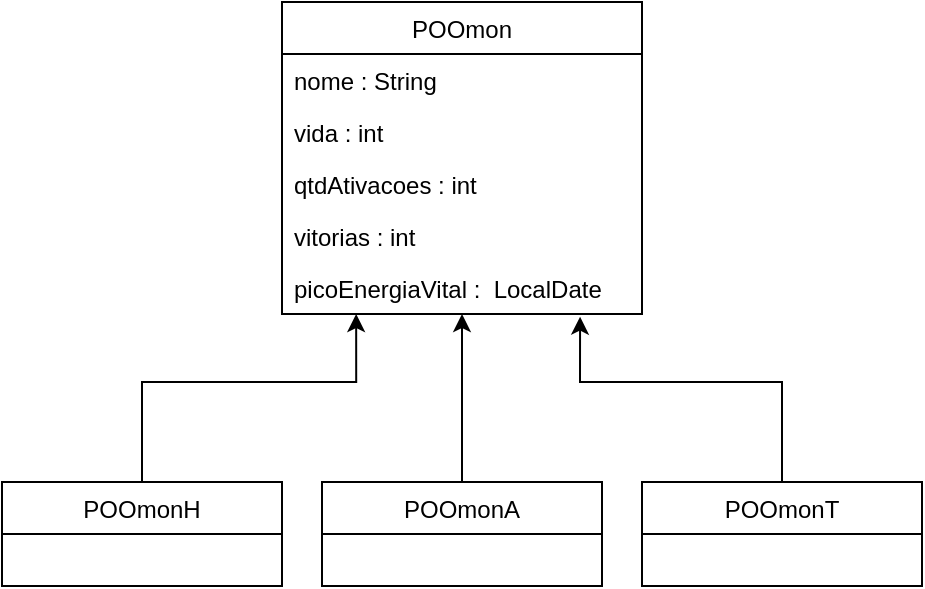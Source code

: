 <mxfile version="15.7.0" type="github">
  <diagram id="nr4deYF-kyShg7Zbf3p7" name="Page-1">
    <mxGraphModel dx="865" dy="463" grid="1" gridSize="10" guides="1" tooltips="1" connect="1" arrows="1" fold="1" page="1" pageScale="1" pageWidth="827" pageHeight="1169" math="0" shadow="0">
      <root>
        <mxCell id="0" />
        <mxCell id="1" parent="0" />
        <mxCell id="M3cysjqG-_ZZQoEQsgz_-2" value="POOmon" style="swimlane;fontStyle=0;childLayout=stackLayout;horizontal=1;startSize=26;fillColor=none;horizontalStack=0;resizeParent=1;resizeParentMax=0;resizeLast=0;collapsible=1;marginBottom=0;" vertex="1" parent="1">
          <mxGeometry x="240" y="10" width="180" height="156" as="geometry" />
        </mxCell>
        <mxCell id="M3cysjqG-_ZZQoEQsgz_-3" value="nome : String" style="text;strokeColor=none;fillColor=none;align=left;verticalAlign=top;spacingLeft=4;spacingRight=4;overflow=hidden;rotatable=0;points=[[0,0.5],[1,0.5]];portConstraint=eastwest;" vertex="1" parent="M3cysjqG-_ZZQoEQsgz_-2">
          <mxGeometry y="26" width="180" height="26" as="geometry" />
        </mxCell>
        <mxCell id="M3cysjqG-_ZZQoEQsgz_-4" value="vida : int   " style="text;strokeColor=none;fillColor=none;align=left;verticalAlign=top;spacingLeft=4;spacingRight=4;overflow=hidden;rotatable=0;points=[[0,0.5],[1,0.5]];portConstraint=eastwest;" vertex="1" parent="M3cysjqG-_ZZQoEQsgz_-2">
          <mxGeometry y="52" width="180" height="26" as="geometry" />
        </mxCell>
        <mxCell id="M3cysjqG-_ZZQoEQsgz_-5" value="qtdAtivacoes : int&#xa;" style="text;strokeColor=none;fillColor=none;align=left;verticalAlign=top;spacingLeft=4;spacingRight=4;overflow=hidden;rotatable=0;points=[[0,0.5],[1,0.5]];portConstraint=eastwest;" vertex="1" parent="M3cysjqG-_ZZQoEQsgz_-2">
          <mxGeometry y="78" width="180" height="26" as="geometry" />
        </mxCell>
        <mxCell id="M3cysjqG-_ZZQoEQsgz_-7" value="vitorias : int" style="text;strokeColor=none;fillColor=none;align=left;verticalAlign=top;spacingLeft=4;spacingRight=4;overflow=hidden;rotatable=0;points=[[0,0.5],[1,0.5]];portConstraint=eastwest;" vertex="1" parent="M3cysjqG-_ZZQoEQsgz_-2">
          <mxGeometry y="104" width="180" height="26" as="geometry" />
        </mxCell>
        <mxCell id="M3cysjqG-_ZZQoEQsgz_-8" value="picoEnergiaVital :  LocalDate" style="text;strokeColor=none;fillColor=none;align=left;verticalAlign=top;spacingLeft=4;spacingRight=4;overflow=hidden;rotatable=0;points=[[0,0.5],[1,0.5]];portConstraint=eastwest;" vertex="1" parent="M3cysjqG-_ZZQoEQsgz_-2">
          <mxGeometry y="130" width="180" height="26" as="geometry" />
        </mxCell>
        <mxCell id="M3cysjqG-_ZZQoEQsgz_-17" style="edgeStyle=orthogonalEdgeStyle;rounded=0;orthogonalLoop=1;jettySize=auto;html=1;entryX=0.206;entryY=1;entryDx=0;entryDy=0;entryPerimeter=0;" edge="1" parent="1" source="M3cysjqG-_ZZQoEQsgz_-10" target="M3cysjqG-_ZZQoEQsgz_-8">
          <mxGeometry relative="1" as="geometry">
            <Array as="points">
              <mxPoint x="170" y="200" />
              <mxPoint x="277" y="200" />
            </Array>
          </mxGeometry>
        </mxCell>
        <mxCell id="M3cysjqG-_ZZQoEQsgz_-10" value="POOmonH" style="swimlane;fontStyle=0;childLayout=stackLayout;horizontal=1;startSize=26;fillColor=none;horizontalStack=0;resizeParent=1;resizeParentMax=0;resizeLast=0;collapsible=1;marginBottom=0;" vertex="1" parent="1">
          <mxGeometry x="100" y="250" width="140" height="52" as="geometry" />
        </mxCell>
        <mxCell id="M3cysjqG-_ZZQoEQsgz_-16" style="edgeStyle=orthogonalEdgeStyle;rounded=0;orthogonalLoop=1;jettySize=auto;html=1;" edge="1" parent="1" source="M3cysjqG-_ZZQoEQsgz_-14" target="M3cysjqG-_ZZQoEQsgz_-8">
          <mxGeometry relative="1" as="geometry">
            <mxPoint x="330" y="220" as="targetPoint" />
            <Array as="points">
              <mxPoint x="330" y="210" />
              <mxPoint x="330" y="210" />
            </Array>
          </mxGeometry>
        </mxCell>
        <mxCell id="M3cysjqG-_ZZQoEQsgz_-14" value="POOmonA" style="swimlane;fontStyle=0;childLayout=stackLayout;horizontal=1;startSize=26;fillColor=none;horizontalStack=0;resizeParent=1;resizeParentMax=0;resizeLast=0;collapsible=1;marginBottom=0;" vertex="1" parent="1">
          <mxGeometry x="260" y="250" width="140" height="52" as="geometry" />
        </mxCell>
        <mxCell id="M3cysjqG-_ZZQoEQsgz_-18" style="edgeStyle=orthogonalEdgeStyle;rounded=0;orthogonalLoop=1;jettySize=auto;html=1;entryX=0.828;entryY=1.051;entryDx=0;entryDy=0;entryPerimeter=0;" edge="1" parent="1" source="M3cysjqG-_ZZQoEQsgz_-15" target="M3cysjqG-_ZZQoEQsgz_-8">
          <mxGeometry relative="1" as="geometry">
            <Array as="points">
              <mxPoint x="490" y="200" />
              <mxPoint x="389" y="200" />
            </Array>
          </mxGeometry>
        </mxCell>
        <mxCell id="M3cysjqG-_ZZQoEQsgz_-15" value="POOmonT" style="swimlane;fontStyle=0;childLayout=stackLayout;horizontal=1;startSize=26;fillColor=none;horizontalStack=0;resizeParent=1;resizeParentMax=0;resizeLast=0;collapsible=1;marginBottom=0;" vertex="1" parent="1">
          <mxGeometry x="420" y="250" width="140" height="52" as="geometry" />
        </mxCell>
      </root>
    </mxGraphModel>
  </diagram>
</mxfile>
